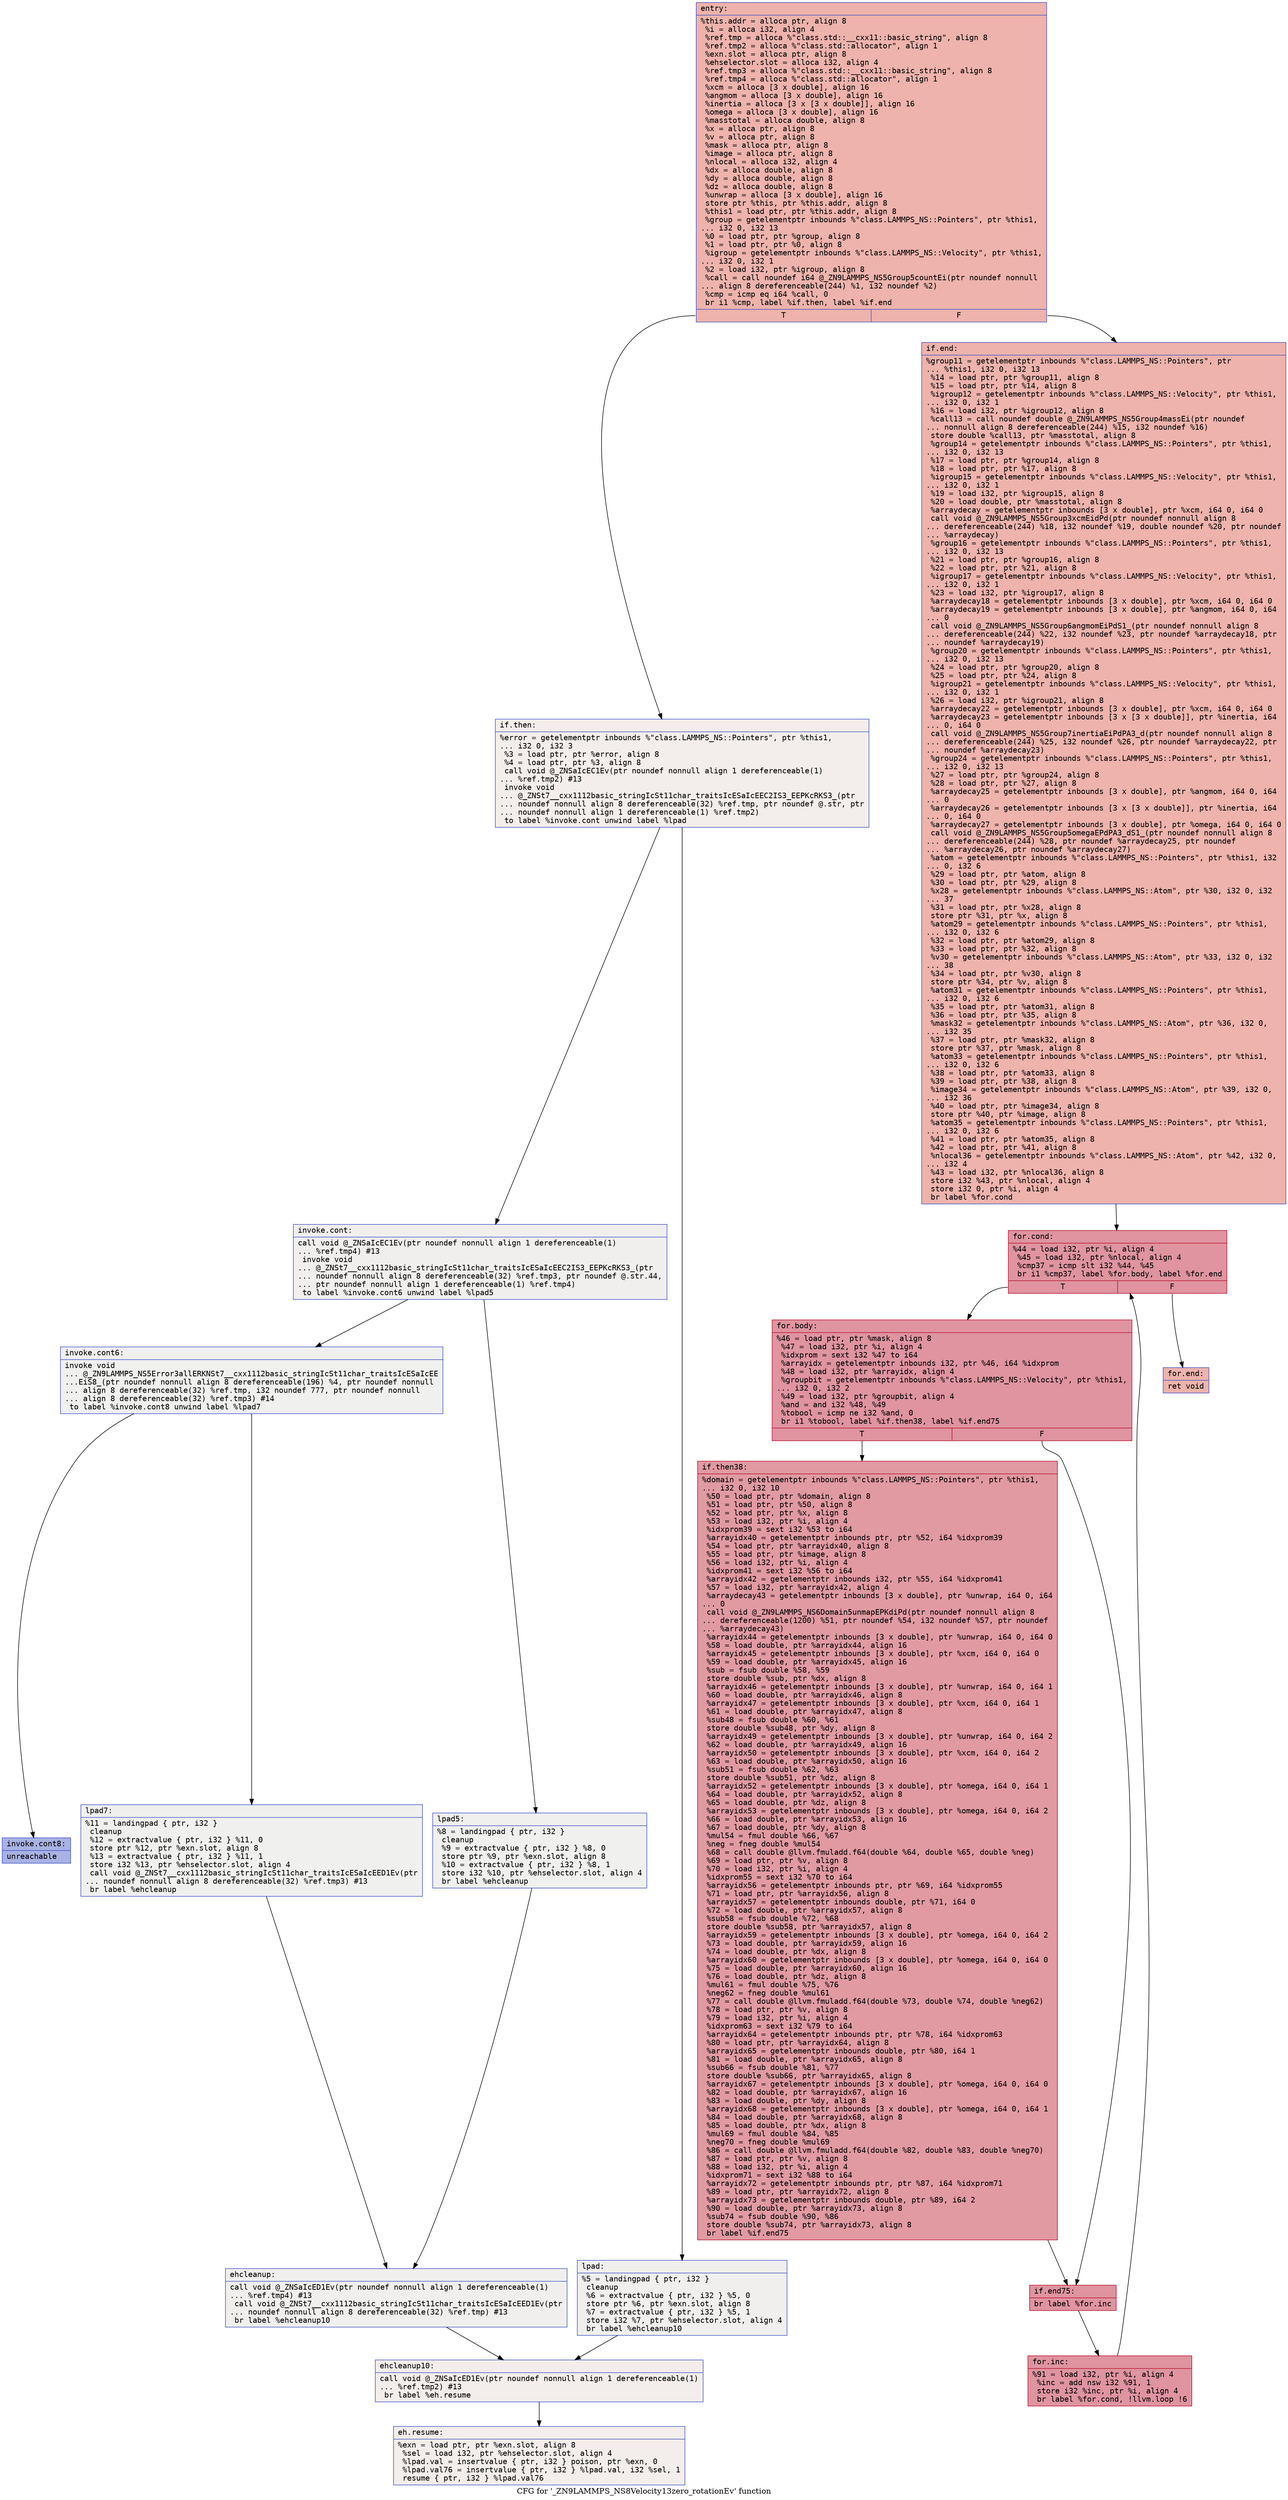 digraph "CFG for '_ZN9LAMMPS_NS8Velocity13zero_rotationEv' function" {
	label="CFG for '_ZN9LAMMPS_NS8Velocity13zero_rotationEv' function";

	Node0x5592d94c9930 [shape=record,color="#3d50c3ff", style=filled, fillcolor="#d6524470" fontname="Courier",label="{entry:\l|  %this.addr = alloca ptr, align 8\l  %i = alloca i32, align 4\l  %ref.tmp = alloca %\"class.std::__cxx11::basic_string\", align 8\l  %ref.tmp2 = alloca %\"class.std::allocator\", align 1\l  %exn.slot = alloca ptr, align 8\l  %ehselector.slot = alloca i32, align 4\l  %ref.tmp3 = alloca %\"class.std::__cxx11::basic_string\", align 8\l  %ref.tmp4 = alloca %\"class.std::allocator\", align 1\l  %xcm = alloca [3 x double], align 16\l  %angmom = alloca [3 x double], align 16\l  %inertia = alloca [3 x [3 x double]], align 16\l  %omega = alloca [3 x double], align 16\l  %masstotal = alloca double, align 8\l  %x = alloca ptr, align 8\l  %v = alloca ptr, align 8\l  %mask = alloca ptr, align 8\l  %image = alloca ptr, align 8\l  %nlocal = alloca i32, align 4\l  %dx = alloca double, align 8\l  %dy = alloca double, align 8\l  %dz = alloca double, align 8\l  %unwrap = alloca [3 x double], align 16\l  store ptr %this, ptr %this.addr, align 8\l  %this1 = load ptr, ptr %this.addr, align 8\l  %group = getelementptr inbounds %\"class.LAMMPS_NS::Pointers\", ptr %this1,\l... i32 0, i32 13\l  %0 = load ptr, ptr %group, align 8\l  %1 = load ptr, ptr %0, align 8\l  %igroup = getelementptr inbounds %\"class.LAMMPS_NS::Velocity\", ptr %this1,\l... i32 0, i32 1\l  %2 = load i32, ptr %igroup, align 8\l  %call = call noundef i64 @_ZN9LAMMPS_NS5Group5countEi(ptr noundef nonnull\l... align 8 dereferenceable(244) %1, i32 noundef %2)\l  %cmp = icmp eq i64 %call, 0\l  br i1 %cmp, label %if.then, label %if.end\l|{<s0>T|<s1>F}}"];
	Node0x5592d94c9930:s0 -> Node0x5592d94cbeb0[tooltip="entry -> if.then\nProbability 0.00%" ];
	Node0x5592d94c9930:s1 -> Node0x5592d94cbf20[tooltip="entry -> if.end\nProbability 100.00%" ];
	Node0x5592d94cbeb0 [shape=record,color="#3d50c3ff", style=filled, fillcolor="#e5d8d170" fontname="Courier",label="{if.then:\l|  %error = getelementptr inbounds %\"class.LAMMPS_NS::Pointers\", ptr %this1,\l... i32 0, i32 3\l  %3 = load ptr, ptr %error, align 8\l  %4 = load ptr, ptr %3, align 8\l  call void @_ZNSaIcEC1Ev(ptr noundef nonnull align 1 dereferenceable(1)\l... %ref.tmp2) #13\l  invoke void\l... @_ZNSt7__cxx1112basic_stringIcSt11char_traitsIcESaIcEEC2IS3_EEPKcRKS3_(ptr\l... noundef nonnull align 8 dereferenceable(32) %ref.tmp, ptr noundef @.str, ptr\l... noundef nonnull align 1 dereferenceable(1) %ref.tmp2)\l          to label %invoke.cont unwind label %lpad\l}"];
	Node0x5592d94cbeb0 -> Node0x5592d94cc3a0[tooltip="if.then -> invoke.cont\nProbability 50.00%" ];
	Node0x5592d94cbeb0 -> Node0x5592d94cc3f0[tooltip="if.then -> lpad\nProbability 50.00%" ];
	Node0x5592d94cc3a0 [shape=record,color="#3d50c3ff", style=filled, fillcolor="#e0dbd870" fontname="Courier",label="{invoke.cont:\l|  call void @_ZNSaIcEC1Ev(ptr noundef nonnull align 1 dereferenceable(1)\l... %ref.tmp4) #13\l  invoke void\l... @_ZNSt7__cxx1112basic_stringIcSt11char_traitsIcESaIcEEC2IS3_EEPKcRKS3_(ptr\l... noundef nonnull align 8 dereferenceable(32) %ref.tmp3, ptr noundef @.str.44,\l... ptr noundef nonnull align 1 dereferenceable(1) %ref.tmp4)\l          to label %invoke.cont6 unwind label %lpad5\l}"];
	Node0x5592d94cc3a0 -> Node0x5592d94cc6e0[tooltip="invoke.cont -> invoke.cont6\nProbability 50.00%" ];
	Node0x5592d94cc3a0 -> Node0x5592d94cc730[tooltip="invoke.cont -> lpad5\nProbability 50.00%" ];
	Node0x5592d94cc6e0 [shape=record,color="#3d50c3ff", style=filled, fillcolor="#dedcdb70" fontname="Courier",label="{invoke.cont6:\l|  invoke void\l... @_ZN9LAMMPS_NS5Error3allERKNSt7__cxx1112basic_stringIcSt11char_traitsIcESaIcEE\l...EiS8_(ptr noundef nonnull align 8 dereferenceable(196) %4, ptr noundef nonnull\l... align 8 dereferenceable(32) %ref.tmp, i32 noundef 777, ptr noundef nonnull\l... align 8 dereferenceable(32) %ref.tmp3) #14\l          to label %invoke.cont8 unwind label %lpad7\l}"];
	Node0x5592d94cc6e0 -> Node0x5592d94cc690[tooltip="invoke.cont6 -> invoke.cont8\nProbability 0.00%" ];
	Node0x5592d94cc6e0 -> Node0x5592d94cc990[tooltip="invoke.cont6 -> lpad7\nProbability 100.00%" ];
	Node0x5592d94cc690 [shape=record,color="#3d50c3ff", style=filled, fillcolor="#3d50c370" fontname="Courier",label="{invoke.cont8:\l|  unreachable\l}"];
	Node0x5592d94cc3f0 [shape=record,color="#3d50c3ff", style=filled, fillcolor="#e0dbd870" fontname="Courier",label="{lpad:\l|  %5 = landingpad \{ ptr, i32 \}\l          cleanup\l  %6 = extractvalue \{ ptr, i32 \} %5, 0\l  store ptr %6, ptr %exn.slot, align 8\l  %7 = extractvalue \{ ptr, i32 \} %5, 1\l  store i32 %7, ptr %ehselector.slot, align 4\l  br label %ehcleanup10\l}"];
	Node0x5592d94cc3f0 -> Node0x5592d94cce90[tooltip="lpad -> ehcleanup10\nProbability 100.00%" ];
	Node0x5592d94cc730 [shape=record,color="#3d50c3ff", style=filled, fillcolor="#dedcdb70" fontname="Courier",label="{lpad5:\l|  %8 = landingpad \{ ptr, i32 \}\l          cleanup\l  %9 = extractvalue \{ ptr, i32 \} %8, 0\l  store ptr %9, ptr %exn.slot, align 8\l  %10 = extractvalue \{ ptr, i32 \} %8, 1\l  store i32 %10, ptr %ehselector.slot, align 4\l  br label %ehcleanup\l}"];
	Node0x5592d94cc730 -> Node0x5592d94cd1e0[tooltip="lpad5 -> ehcleanup\nProbability 100.00%" ];
	Node0x5592d94cc990 [shape=record,color="#3d50c3ff", style=filled, fillcolor="#dedcdb70" fontname="Courier",label="{lpad7:\l|  %11 = landingpad \{ ptr, i32 \}\l          cleanup\l  %12 = extractvalue \{ ptr, i32 \} %11, 0\l  store ptr %12, ptr %exn.slot, align 8\l  %13 = extractvalue \{ ptr, i32 \} %11, 1\l  store i32 %13, ptr %ehselector.slot, align 4\l  call void @_ZNSt7__cxx1112basic_stringIcSt11char_traitsIcESaIcEED1Ev(ptr\l... noundef nonnull align 8 dereferenceable(32) %ref.tmp3) #13\l  br label %ehcleanup\l}"];
	Node0x5592d94cc990 -> Node0x5592d94cd1e0[tooltip="lpad7 -> ehcleanup\nProbability 100.00%" ];
	Node0x5592d94cd1e0 [shape=record,color="#3d50c3ff", style=filled, fillcolor="#e0dbd870" fontname="Courier",label="{ehcleanup:\l|  call void @_ZNSaIcED1Ev(ptr noundef nonnull align 1 dereferenceable(1)\l... %ref.tmp4) #13\l  call void @_ZNSt7__cxx1112basic_stringIcSt11char_traitsIcESaIcEED1Ev(ptr\l... noundef nonnull align 8 dereferenceable(32) %ref.tmp) #13\l  br label %ehcleanup10\l}"];
	Node0x5592d94cd1e0 -> Node0x5592d94cce90[tooltip="ehcleanup -> ehcleanup10\nProbability 100.00%" ];
	Node0x5592d94cce90 [shape=record,color="#3d50c3ff", style=filled, fillcolor="#e5d8d170" fontname="Courier",label="{ehcleanup10:\l|  call void @_ZNSaIcED1Ev(ptr noundef nonnull align 1 dereferenceable(1)\l... %ref.tmp2) #13\l  br label %eh.resume\l}"];
	Node0x5592d94cce90 -> Node0x5592d94cda90[tooltip="ehcleanup10 -> eh.resume\nProbability 100.00%" ];
	Node0x5592d94cbf20 [shape=record,color="#3d50c3ff", style=filled, fillcolor="#d6524470" fontname="Courier",label="{if.end:\l|  %group11 = getelementptr inbounds %\"class.LAMMPS_NS::Pointers\", ptr\l... %this1, i32 0, i32 13\l  %14 = load ptr, ptr %group11, align 8\l  %15 = load ptr, ptr %14, align 8\l  %igroup12 = getelementptr inbounds %\"class.LAMMPS_NS::Velocity\", ptr %this1,\l... i32 0, i32 1\l  %16 = load i32, ptr %igroup12, align 8\l  %call13 = call noundef double @_ZN9LAMMPS_NS5Group4massEi(ptr noundef\l... nonnull align 8 dereferenceable(244) %15, i32 noundef %16)\l  store double %call13, ptr %masstotal, align 8\l  %group14 = getelementptr inbounds %\"class.LAMMPS_NS::Pointers\", ptr %this1,\l... i32 0, i32 13\l  %17 = load ptr, ptr %group14, align 8\l  %18 = load ptr, ptr %17, align 8\l  %igroup15 = getelementptr inbounds %\"class.LAMMPS_NS::Velocity\", ptr %this1,\l... i32 0, i32 1\l  %19 = load i32, ptr %igroup15, align 8\l  %20 = load double, ptr %masstotal, align 8\l  %arraydecay = getelementptr inbounds [3 x double], ptr %xcm, i64 0, i64 0\l  call void @_ZN9LAMMPS_NS5Group3xcmEidPd(ptr noundef nonnull align 8\l... dereferenceable(244) %18, i32 noundef %19, double noundef %20, ptr noundef\l... %arraydecay)\l  %group16 = getelementptr inbounds %\"class.LAMMPS_NS::Pointers\", ptr %this1,\l... i32 0, i32 13\l  %21 = load ptr, ptr %group16, align 8\l  %22 = load ptr, ptr %21, align 8\l  %igroup17 = getelementptr inbounds %\"class.LAMMPS_NS::Velocity\", ptr %this1,\l... i32 0, i32 1\l  %23 = load i32, ptr %igroup17, align 8\l  %arraydecay18 = getelementptr inbounds [3 x double], ptr %xcm, i64 0, i64 0\l  %arraydecay19 = getelementptr inbounds [3 x double], ptr %angmom, i64 0, i64\l... 0\l  call void @_ZN9LAMMPS_NS5Group6angmomEiPdS1_(ptr noundef nonnull align 8\l... dereferenceable(244) %22, i32 noundef %23, ptr noundef %arraydecay18, ptr\l... noundef %arraydecay19)\l  %group20 = getelementptr inbounds %\"class.LAMMPS_NS::Pointers\", ptr %this1,\l... i32 0, i32 13\l  %24 = load ptr, ptr %group20, align 8\l  %25 = load ptr, ptr %24, align 8\l  %igroup21 = getelementptr inbounds %\"class.LAMMPS_NS::Velocity\", ptr %this1,\l... i32 0, i32 1\l  %26 = load i32, ptr %igroup21, align 8\l  %arraydecay22 = getelementptr inbounds [3 x double], ptr %xcm, i64 0, i64 0\l  %arraydecay23 = getelementptr inbounds [3 x [3 x double]], ptr %inertia, i64\l... 0, i64 0\l  call void @_ZN9LAMMPS_NS5Group7inertiaEiPdPA3_d(ptr noundef nonnull align 8\l... dereferenceable(244) %25, i32 noundef %26, ptr noundef %arraydecay22, ptr\l... noundef %arraydecay23)\l  %group24 = getelementptr inbounds %\"class.LAMMPS_NS::Pointers\", ptr %this1,\l... i32 0, i32 13\l  %27 = load ptr, ptr %group24, align 8\l  %28 = load ptr, ptr %27, align 8\l  %arraydecay25 = getelementptr inbounds [3 x double], ptr %angmom, i64 0, i64\l... 0\l  %arraydecay26 = getelementptr inbounds [3 x [3 x double]], ptr %inertia, i64\l... 0, i64 0\l  %arraydecay27 = getelementptr inbounds [3 x double], ptr %omega, i64 0, i64 0\l  call void @_ZN9LAMMPS_NS5Group5omegaEPdPA3_dS1_(ptr noundef nonnull align 8\l... dereferenceable(244) %28, ptr noundef %arraydecay25, ptr noundef\l... %arraydecay26, ptr noundef %arraydecay27)\l  %atom = getelementptr inbounds %\"class.LAMMPS_NS::Pointers\", ptr %this1, i32\l... 0, i32 6\l  %29 = load ptr, ptr %atom, align 8\l  %30 = load ptr, ptr %29, align 8\l  %x28 = getelementptr inbounds %\"class.LAMMPS_NS::Atom\", ptr %30, i32 0, i32\l... 37\l  %31 = load ptr, ptr %x28, align 8\l  store ptr %31, ptr %x, align 8\l  %atom29 = getelementptr inbounds %\"class.LAMMPS_NS::Pointers\", ptr %this1,\l... i32 0, i32 6\l  %32 = load ptr, ptr %atom29, align 8\l  %33 = load ptr, ptr %32, align 8\l  %v30 = getelementptr inbounds %\"class.LAMMPS_NS::Atom\", ptr %33, i32 0, i32\l... 38\l  %34 = load ptr, ptr %v30, align 8\l  store ptr %34, ptr %v, align 8\l  %atom31 = getelementptr inbounds %\"class.LAMMPS_NS::Pointers\", ptr %this1,\l... i32 0, i32 6\l  %35 = load ptr, ptr %atom31, align 8\l  %36 = load ptr, ptr %35, align 8\l  %mask32 = getelementptr inbounds %\"class.LAMMPS_NS::Atom\", ptr %36, i32 0,\l... i32 35\l  %37 = load ptr, ptr %mask32, align 8\l  store ptr %37, ptr %mask, align 8\l  %atom33 = getelementptr inbounds %\"class.LAMMPS_NS::Pointers\", ptr %this1,\l... i32 0, i32 6\l  %38 = load ptr, ptr %atom33, align 8\l  %39 = load ptr, ptr %38, align 8\l  %image34 = getelementptr inbounds %\"class.LAMMPS_NS::Atom\", ptr %39, i32 0,\l... i32 36\l  %40 = load ptr, ptr %image34, align 8\l  store ptr %40, ptr %image, align 8\l  %atom35 = getelementptr inbounds %\"class.LAMMPS_NS::Pointers\", ptr %this1,\l... i32 0, i32 6\l  %41 = load ptr, ptr %atom35, align 8\l  %42 = load ptr, ptr %41, align 8\l  %nlocal36 = getelementptr inbounds %\"class.LAMMPS_NS::Atom\", ptr %42, i32 0,\l... i32 4\l  %43 = load i32, ptr %nlocal36, align 8\l  store i32 %43, ptr %nlocal, align 4\l  store i32 0, ptr %i, align 4\l  br label %for.cond\l}"];
	Node0x5592d94cbf20 -> Node0x5592d94d13d0[tooltip="if.end -> for.cond\nProbability 100.00%" ];
	Node0x5592d94d13d0 [shape=record,color="#b70d28ff", style=filled, fillcolor="#b70d2870" fontname="Courier",label="{for.cond:\l|  %44 = load i32, ptr %i, align 4\l  %45 = load i32, ptr %nlocal, align 4\l  %cmp37 = icmp slt i32 %44, %45\l  br i1 %cmp37, label %for.body, label %for.end\l|{<s0>T|<s1>F}}"];
	Node0x5592d94d13d0:s0 -> Node0x5592d94d16d0[tooltip="for.cond -> for.body\nProbability 96.88%" ];
	Node0x5592d94d13d0:s1 -> Node0x5592d94d1750[tooltip="for.cond -> for.end\nProbability 3.12%" ];
	Node0x5592d94d16d0 [shape=record,color="#b70d28ff", style=filled, fillcolor="#b70d2870" fontname="Courier",label="{for.body:\l|  %46 = load ptr, ptr %mask, align 8\l  %47 = load i32, ptr %i, align 4\l  %idxprom = sext i32 %47 to i64\l  %arrayidx = getelementptr inbounds i32, ptr %46, i64 %idxprom\l  %48 = load i32, ptr %arrayidx, align 4\l  %groupbit = getelementptr inbounds %\"class.LAMMPS_NS::Velocity\", ptr %this1,\l... i32 0, i32 2\l  %49 = load i32, ptr %groupbit, align 4\l  %and = and i32 %48, %49\l  %tobool = icmp ne i32 %and, 0\l  br i1 %tobool, label %if.then38, label %if.end75\l|{<s0>T|<s1>F}}"];
	Node0x5592d94d16d0:s0 -> Node0x5592d94d2690[tooltip="for.body -> if.then38\nProbability 62.50%" ];
	Node0x5592d94d16d0:s1 -> Node0x5592d94d2710[tooltip="for.body -> if.end75\nProbability 37.50%" ];
	Node0x5592d94d2690 [shape=record,color="#b70d28ff", style=filled, fillcolor="#bb1b2c70" fontname="Courier",label="{if.then38:\l|  %domain = getelementptr inbounds %\"class.LAMMPS_NS::Pointers\", ptr %this1,\l... i32 0, i32 10\l  %50 = load ptr, ptr %domain, align 8\l  %51 = load ptr, ptr %50, align 8\l  %52 = load ptr, ptr %x, align 8\l  %53 = load i32, ptr %i, align 4\l  %idxprom39 = sext i32 %53 to i64\l  %arrayidx40 = getelementptr inbounds ptr, ptr %52, i64 %idxprom39\l  %54 = load ptr, ptr %arrayidx40, align 8\l  %55 = load ptr, ptr %image, align 8\l  %56 = load i32, ptr %i, align 4\l  %idxprom41 = sext i32 %56 to i64\l  %arrayidx42 = getelementptr inbounds i32, ptr %55, i64 %idxprom41\l  %57 = load i32, ptr %arrayidx42, align 4\l  %arraydecay43 = getelementptr inbounds [3 x double], ptr %unwrap, i64 0, i64\l... 0\l  call void @_ZN9LAMMPS_NS6Domain5unmapEPKdiPd(ptr noundef nonnull align 8\l... dereferenceable(1200) %51, ptr noundef %54, i32 noundef %57, ptr noundef\l... %arraydecay43)\l  %arrayidx44 = getelementptr inbounds [3 x double], ptr %unwrap, i64 0, i64 0\l  %58 = load double, ptr %arrayidx44, align 16\l  %arrayidx45 = getelementptr inbounds [3 x double], ptr %xcm, i64 0, i64 0\l  %59 = load double, ptr %arrayidx45, align 16\l  %sub = fsub double %58, %59\l  store double %sub, ptr %dx, align 8\l  %arrayidx46 = getelementptr inbounds [3 x double], ptr %unwrap, i64 0, i64 1\l  %60 = load double, ptr %arrayidx46, align 8\l  %arrayidx47 = getelementptr inbounds [3 x double], ptr %xcm, i64 0, i64 1\l  %61 = load double, ptr %arrayidx47, align 8\l  %sub48 = fsub double %60, %61\l  store double %sub48, ptr %dy, align 8\l  %arrayidx49 = getelementptr inbounds [3 x double], ptr %unwrap, i64 0, i64 2\l  %62 = load double, ptr %arrayidx49, align 16\l  %arrayidx50 = getelementptr inbounds [3 x double], ptr %xcm, i64 0, i64 2\l  %63 = load double, ptr %arrayidx50, align 16\l  %sub51 = fsub double %62, %63\l  store double %sub51, ptr %dz, align 8\l  %arrayidx52 = getelementptr inbounds [3 x double], ptr %omega, i64 0, i64 1\l  %64 = load double, ptr %arrayidx52, align 8\l  %65 = load double, ptr %dz, align 8\l  %arrayidx53 = getelementptr inbounds [3 x double], ptr %omega, i64 0, i64 2\l  %66 = load double, ptr %arrayidx53, align 16\l  %67 = load double, ptr %dy, align 8\l  %mul54 = fmul double %66, %67\l  %neg = fneg double %mul54\l  %68 = call double @llvm.fmuladd.f64(double %64, double %65, double %neg)\l  %69 = load ptr, ptr %v, align 8\l  %70 = load i32, ptr %i, align 4\l  %idxprom55 = sext i32 %70 to i64\l  %arrayidx56 = getelementptr inbounds ptr, ptr %69, i64 %idxprom55\l  %71 = load ptr, ptr %arrayidx56, align 8\l  %arrayidx57 = getelementptr inbounds double, ptr %71, i64 0\l  %72 = load double, ptr %arrayidx57, align 8\l  %sub58 = fsub double %72, %68\l  store double %sub58, ptr %arrayidx57, align 8\l  %arrayidx59 = getelementptr inbounds [3 x double], ptr %omega, i64 0, i64 2\l  %73 = load double, ptr %arrayidx59, align 16\l  %74 = load double, ptr %dx, align 8\l  %arrayidx60 = getelementptr inbounds [3 x double], ptr %omega, i64 0, i64 0\l  %75 = load double, ptr %arrayidx60, align 16\l  %76 = load double, ptr %dz, align 8\l  %mul61 = fmul double %75, %76\l  %neg62 = fneg double %mul61\l  %77 = call double @llvm.fmuladd.f64(double %73, double %74, double %neg62)\l  %78 = load ptr, ptr %v, align 8\l  %79 = load i32, ptr %i, align 4\l  %idxprom63 = sext i32 %79 to i64\l  %arrayidx64 = getelementptr inbounds ptr, ptr %78, i64 %idxprom63\l  %80 = load ptr, ptr %arrayidx64, align 8\l  %arrayidx65 = getelementptr inbounds double, ptr %80, i64 1\l  %81 = load double, ptr %arrayidx65, align 8\l  %sub66 = fsub double %81, %77\l  store double %sub66, ptr %arrayidx65, align 8\l  %arrayidx67 = getelementptr inbounds [3 x double], ptr %omega, i64 0, i64 0\l  %82 = load double, ptr %arrayidx67, align 16\l  %83 = load double, ptr %dy, align 8\l  %arrayidx68 = getelementptr inbounds [3 x double], ptr %omega, i64 0, i64 1\l  %84 = load double, ptr %arrayidx68, align 8\l  %85 = load double, ptr %dx, align 8\l  %mul69 = fmul double %84, %85\l  %neg70 = fneg double %mul69\l  %86 = call double @llvm.fmuladd.f64(double %82, double %83, double %neg70)\l  %87 = load ptr, ptr %v, align 8\l  %88 = load i32, ptr %i, align 4\l  %idxprom71 = sext i32 %88 to i64\l  %arrayidx72 = getelementptr inbounds ptr, ptr %87, i64 %idxprom71\l  %89 = load ptr, ptr %arrayidx72, align 8\l  %arrayidx73 = getelementptr inbounds double, ptr %89, i64 2\l  %90 = load double, ptr %arrayidx73, align 8\l  %sub74 = fsub double %90, %86\l  store double %sub74, ptr %arrayidx73, align 8\l  br label %if.end75\l}"];
	Node0x5592d94d2690 -> Node0x5592d94d2710[tooltip="if.then38 -> if.end75\nProbability 100.00%" ];
	Node0x5592d94d2710 [shape=record,color="#b70d28ff", style=filled, fillcolor="#b70d2870" fontname="Courier",label="{if.end75:\l|  br label %for.inc\l}"];
	Node0x5592d94d2710 -> Node0x5592d956d320[tooltip="if.end75 -> for.inc\nProbability 100.00%" ];
	Node0x5592d956d320 [shape=record,color="#b70d28ff", style=filled, fillcolor="#b70d2870" fontname="Courier",label="{for.inc:\l|  %91 = load i32, ptr %i, align 4\l  %inc = add nsw i32 %91, 1\l  store i32 %inc, ptr %i, align 4\l  br label %for.cond, !llvm.loop !6\l}"];
	Node0x5592d956d320 -> Node0x5592d94d13d0[tooltip="for.inc -> for.cond\nProbability 100.00%" ];
	Node0x5592d94d1750 [shape=record,color="#3d50c3ff", style=filled, fillcolor="#d6524470" fontname="Courier",label="{for.end:\l|  ret void\l}"];
	Node0x5592d94cda90 [shape=record,color="#3d50c3ff", style=filled, fillcolor="#e5d8d170" fontname="Courier",label="{eh.resume:\l|  %exn = load ptr, ptr %exn.slot, align 8\l  %sel = load i32, ptr %ehselector.slot, align 4\l  %lpad.val = insertvalue \{ ptr, i32 \} poison, ptr %exn, 0\l  %lpad.val76 = insertvalue \{ ptr, i32 \} %lpad.val, i32 %sel, 1\l  resume \{ ptr, i32 \} %lpad.val76\l}"];
}
